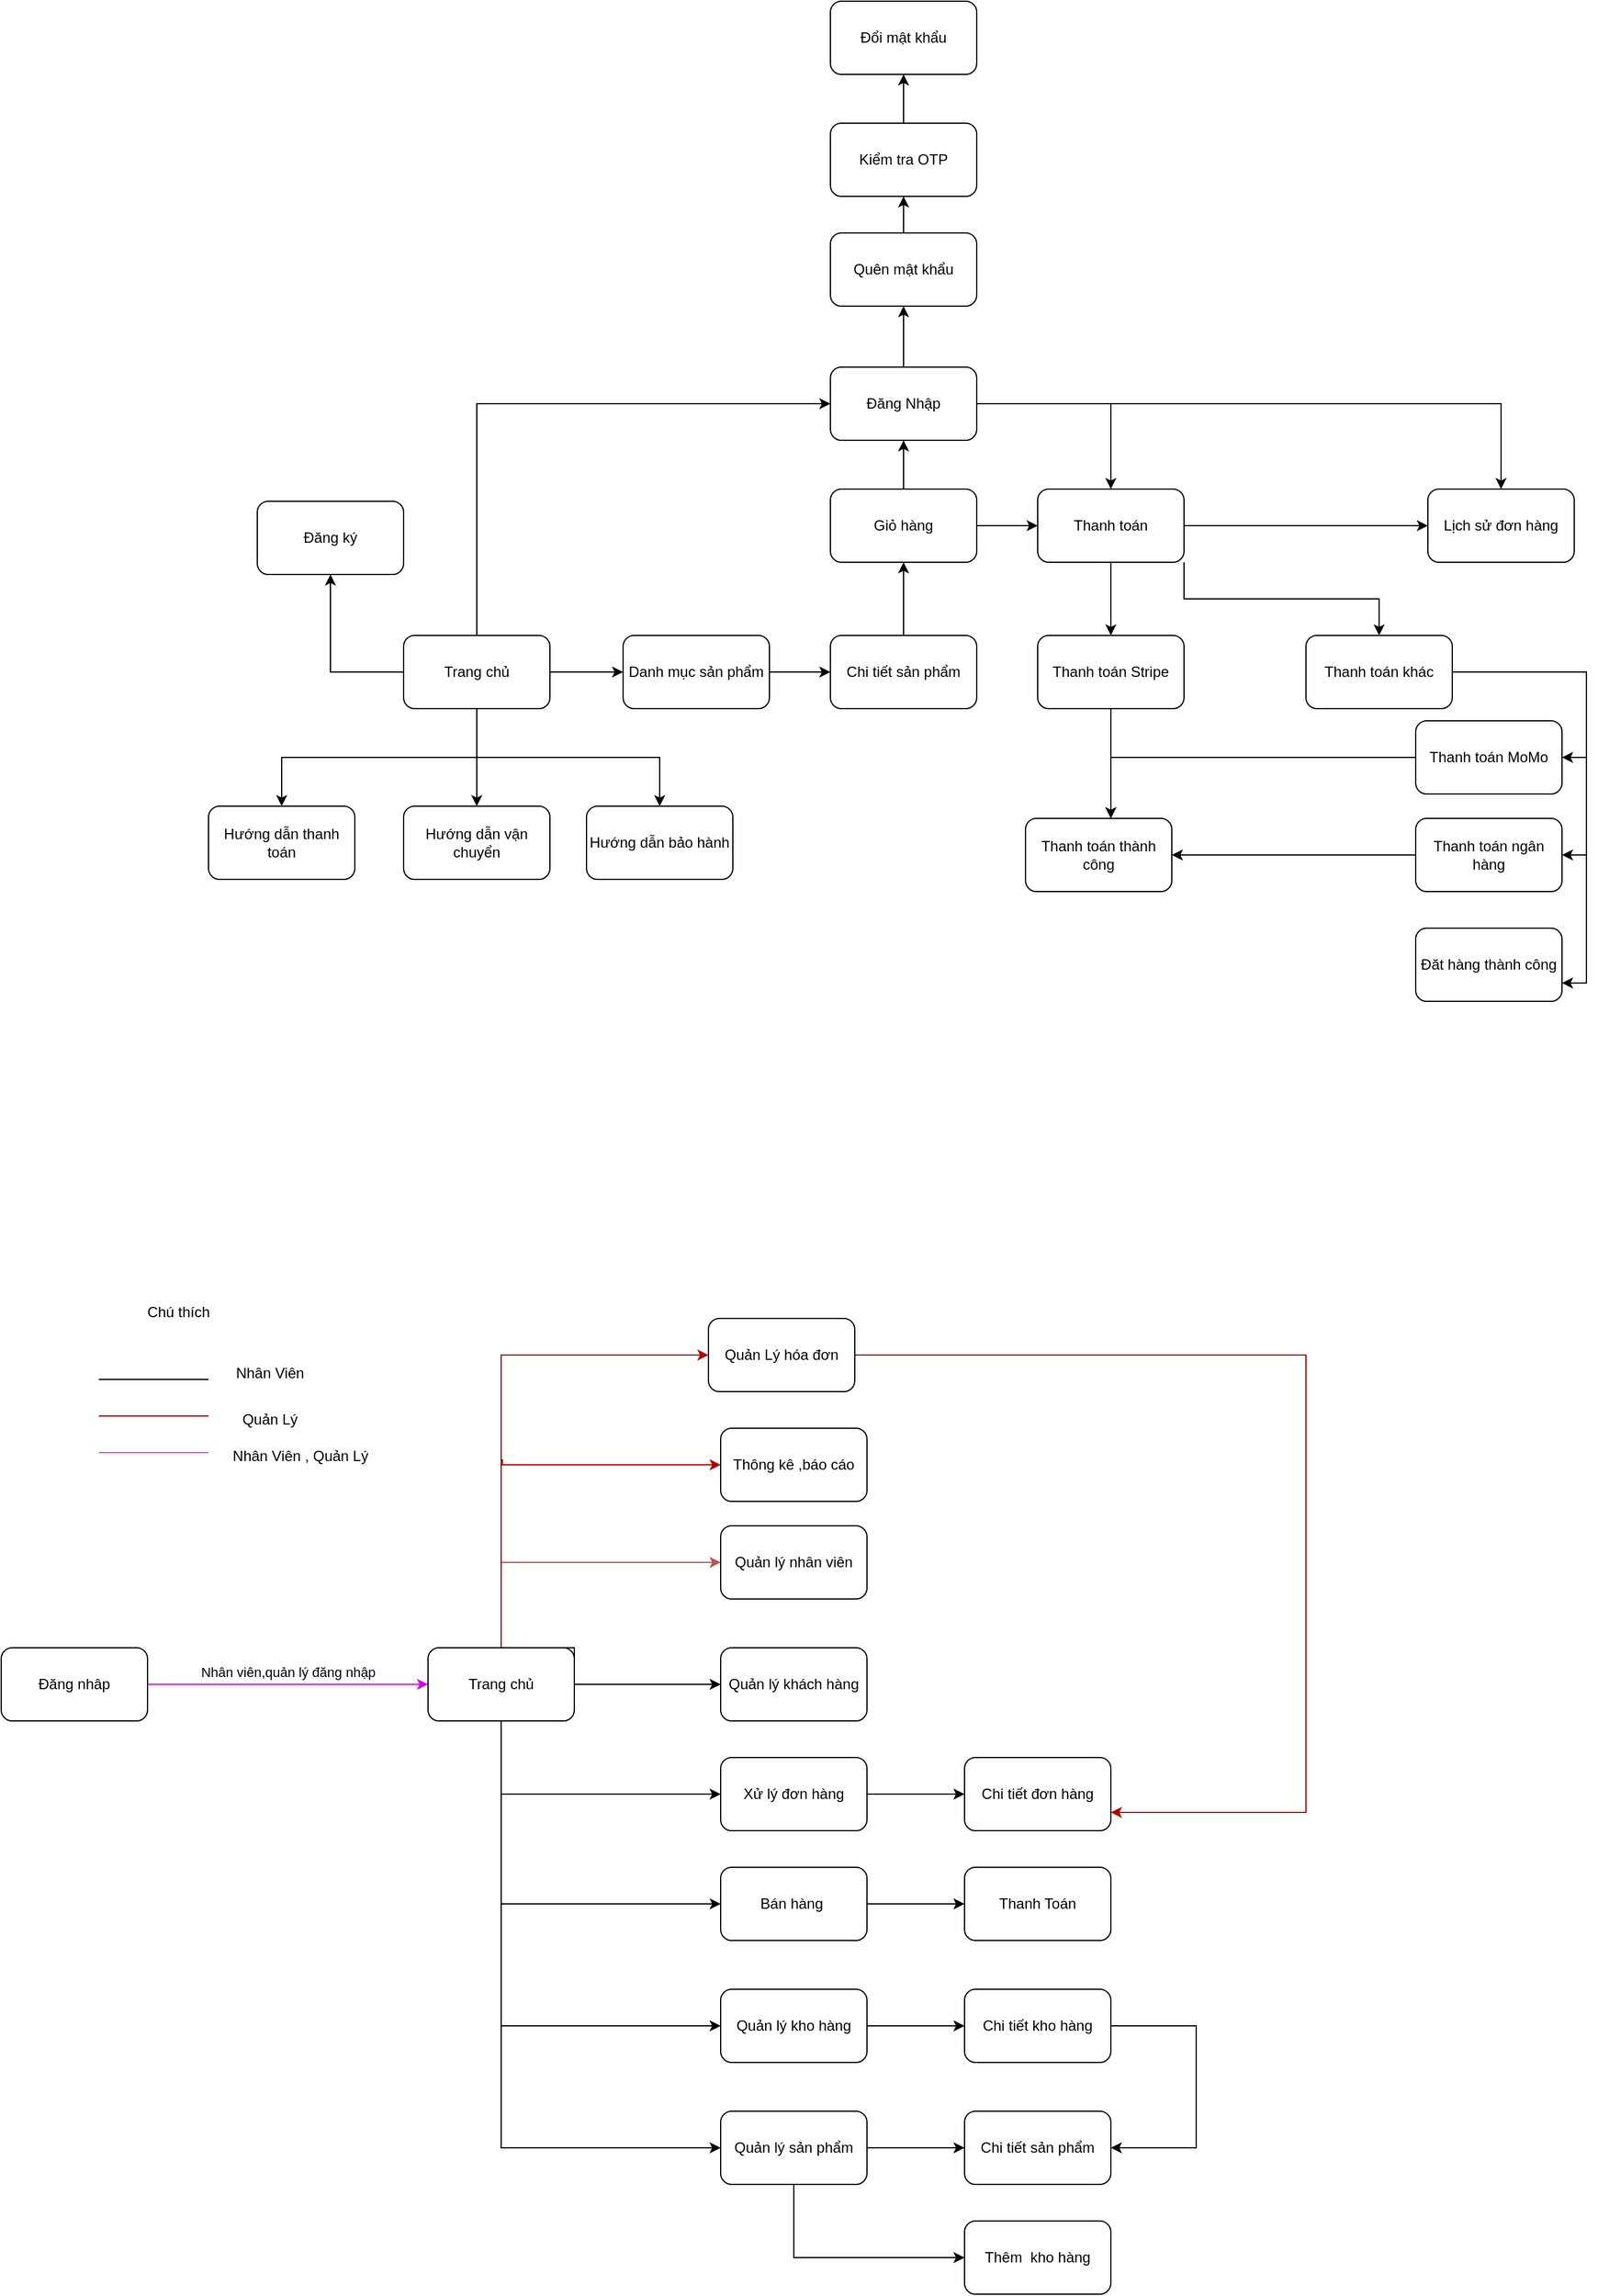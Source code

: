 <mxfile version="21.3.0" type="device">
  <diagram name="Page-1" id="HPD1vFEmY8EwKxzOpka9">
    <mxGraphModel dx="1900" dy="1641" grid="1" gridSize="10" guides="1" tooltips="1" connect="1" arrows="1" fold="1" page="1" pageScale="1" pageWidth="850" pageHeight="1100" math="0" shadow="0">
      <root>
        <mxCell id="0" />
        <mxCell id="1" parent="0" />
        <mxCell id="bk5ybcZWfWzNLZp1r1MH-16" style="edgeStyle=orthogonalEdgeStyle;rounded=0;orthogonalLoop=1;jettySize=auto;html=1;entryX=0;entryY=0.5;entryDx=0;entryDy=0;" parent="1" source="bk5ybcZWfWzNLZp1r1MH-3" target="bk5ybcZWfWzNLZp1r1MH-11" edge="1">
          <mxGeometry relative="1" as="geometry" />
        </mxCell>
        <mxCell id="bk5ybcZWfWzNLZp1r1MH-22" style="edgeStyle=orthogonalEdgeStyle;rounded=0;orthogonalLoop=1;jettySize=auto;html=1;exitX=0.5;exitY=0;exitDx=0;exitDy=0;entryX=0;entryY=0.5;entryDx=0;entryDy=0;" parent="1" source="bk5ybcZWfWzNLZp1r1MH-3" target="bk5ybcZWfWzNLZp1r1MH-4" edge="1">
          <mxGeometry relative="1" as="geometry" />
        </mxCell>
        <mxCell id="bk5ybcZWfWzNLZp1r1MH-23" style="edgeStyle=orthogonalEdgeStyle;rounded=0;orthogonalLoop=1;jettySize=auto;html=1;exitX=0;exitY=0.5;exitDx=0;exitDy=0;" parent="1" source="bk5ybcZWfWzNLZp1r1MH-3" target="bk5ybcZWfWzNLZp1r1MH-5" edge="1">
          <mxGeometry relative="1" as="geometry" />
        </mxCell>
        <mxCell id="bk5ybcZWfWzNLZp1r1MH-24" value="" style="edgeStyle=orthogonalEdgeStyle;rounded=0;orthogonalLoop=1;jettySize=auto;html=1;" parent="1" source="bk5ybcZWfWzNLZp1r1MH-3" target="bk5ybcZWfWzNLZp1r1MH-15" edge="1">
          <mxGeometry relative="1" as="geometry" />
        </mxCell>
        <mxCell id="bk5ybcZWfWzNLZp1r1MH-26" style="edgeStyle=orthogonalEdgeStyle;rounded=0;orthogonalLoop=1;jettySize=auto;html=1;exitX=0.5;exitY=1;exitDx=0;exitDy=0;" parent="1" source="bk5ybcZWfWzNLZp1r1MH-3" target="bk5ybcZWfWzNLZp1r1MH-13" edge="1">
          <mxGeometry relative="1" as="geometry" />
        </mxCell>
        <mxCell id="bk5ybcZWfWzNLZp1r1MH-27" style="edgeStyle=orthogonalEdgeStyle;rounded=0;orthogonalLoop=1;jettySize=auto;html=1;exitX=0.5;exitY=1;exitDx=0;exitDy=0;entryX=0.5;entryY=0;entryDx=0;entryDy=0;" parent="1" source="bk5ybcZWfWzNLZp1r1MH-3" target="bk5ybcZWfWzNLZp1r1MH-14" edge="1">
          <mxGeometry relative="1" as="geometry" />
        </mxCell>
        <mxCell id="bk5ybcZWfWzNLZp1r1MH-3" value="Trang chủ" style="rounded=1;whiteSpace=wrap;html=1;" parent="1" vertex="1">
          <mxGeometry x="180" y="220" width="120" height="60" as="geometry" />
        </mxCell>
        <mxCell id="bk5ybcZWfWzNLZp1r1MH-28" style="edgeStyle=orthogonalEdgeStyle;rounded=0;orthogonalLoop=1;jettySize=auto;html=1;exitX=1;exitY=0.5;exitDx=0;exitDy=0;" parent="1" source="bk5ybcZWfWzNLZp1r1MH-4" target="bk5ybcZWfWzNLZp1r1MH-8" edge="1">
          <mxGeometry relative="1" as="geometry" />
        </mxCell>
        <mxCell id="bk5ybcZWfWzNLZp1r1MH-29" style="edgeStyle=orthogonalEdgeStyle;rounded=0;orthogonalLoop=1;jettySize=auto;html=1;exitX=1;exitY=0.5;exitDx=0;exitDy=0;entryX=0.5;entryY=0;entryDx=0;entryDy=0;" parent="1" source="bk5ybcZWfWzNLZp1r1MH-4" target="bk5ybcZWfWzNLZp1r1MH-9" edge="1">
          <mxGeometry relative="1" as="geometry" />
        </mxCell>
        <mxCell id="bn6vrm5dherGhuLXTLny-33" style="edgeStyle=orthogonalEdgeStyle;rounded=0;orthogonalLoop=1;jettySize=auto;html=1;exitX=0.5;exitY=0;exitDx=0;exitDy=0;entryX=0.5;entryY=1;entryDx=0;entryDy=0;" parent="1" source="bk5ybcZWfWzNLZp1r1MH-4" target="bn6vrm5dherGhuLXTLny-30" edge="1">
          <mxGeometry relative="1" as="geometry" />
        </mxCell>
        <mxCell id="bk5ybcZWfWzNLZp1r1MH-4" value="Đăng Nhập" style="rounded=1;whiteSpace=wrap;html=1;" parent="1" vertex="1">
          <mxGeometry x="530" width="120" height="60" as="geometry" />
        </mxCell>
        <mxCell id="bk5ybcZWfWzNLZp1r1MH-5" value="Đăng ký" style="rounded=1;whiteSpace=wrap;html=1;" parent="1" vertex="1">
          <mxGeometry x="60" y="110" width="120" height="60" as="geometry" />
        </mxCell>
        <mxCell id="bk5ybcZWfWzNLZp1r1MH-18" value="" style="edgeStyle=orthogonalEdgeStyle;rounded=0;orthogonalLoop=1;jettySize=auto;html=1;" parent="1" source="bk5ybcZWfWzNLZp1r1MH-6" target="bk5ybcZWfWzNLZp1r1MH-7" edge="1">
          <mxGeometry relative="1" as="geometry" />
        </mxCell>
        <mxCell id="bk5ybcZWfWzNLZp1r1MH-6" value="Chi tiết sản phẩm" style="rounded=1;whiteSpace=wrap;html=1;" parent="1" vertex="1">
          <mxGeometry x="530" y="220" width="120" height="60" as="geometry" />
        </mxCell>
        <mxCell id="bk5ybcZWfWzNLZp1r1MH-19" value="" style="edgeStyle=orthogonalEdgeStyle;rounded=0;orthogonalLoop=1;jettySize=auto;html=1;" parent="1" source="bk5ybcZWfWzNLZp1r1MH-7" target="bk5ybcZWfWzNLZp1r1MH-8" edge="1">
          <mxGeometry relative="1" as="geometry" />
        </mxCell>
        <mxCell id="bk5ybcZWfWzNLZp1r1MH-21" value="" style="edgeStyle=orthogonalEdgeStyle;rounded=0;orthogonalLoop=1;jettySize=auto;html=1;" parent="1" source="bk5ybcZWfWzNLZp1r1MH-7" target="bk5ybcZWfWzNLZp1r1MH-4" edge="1">
          <mxGeometry relative="1" as="geometry" />
        </mxCell>
        <mxCell id="bk5ybcZWfWzNLZp1r1MH-7" value="Giỏ hàng" style="rounded=1;whiteSpace=wrap;html=1;" parent="1" vertex="1">
          <mxGeometry x="530" y="100" width="120" height="60" as="geometry" />
        </mxCell>
        <mxCell id="bk5ybcZWfWzNLZp1r1MH-20" value="" style="edgeStyle=orthogonalEdgeStyle;rounded=0;orthogonalLoop=1;jettySize=auto;html=1;" parent="1" source="bk5ybcZWfWzNLZp1r1MH-8" target="bk5ybcZWfWzNLZp1r1MH-9" edge="1">
          <mxGeometry relative="1" as="geometry" />
        </mxCell>
        <mxCell id="bn6vrm5dherGhuLXTLny-4" style="edgeStyle=orthogonalEdgeStyle;rounded=0;orthogonalLoop=1;jettySize=auto;html=1;exitX=0.5;exitY=1;exitDx=0;exitDy=0;" parent="1" source="bk5ybcZWfWzNLZp1r1MH-8" target="bn6vrm5dherGhuLXTLny-2" edge="1">
          <mxGeometry relative="1" as="geometry" />
        </mxCell>
        <mxCell id="bn6vrm5dherGhuLXTLny-14" style="edgeStyle=orthogonalEdgeStyle;rounded=0;orthogonalLoop=1;jettySize=auto;html=1;exitX=1;exitY=1;exitDx=0;exitDy=0;entryX=0.5;entryY=0;entryDx=0;entryDy=0;" parent="1" source="bk5ybcZWfWzNLZp1r1MH-8" target="bn6vrm5dherGhuLXTLny-5" edge="1">
          <mxGeometry relative="1" as="geometry" />
        </mxCell>
        <mxCell id="bk5ybcZWfWzNLZp1r1MH-8" value="Thanh toán" style="rounded=1;whiteSpace=wrap;html=1;" parent="1" vertex="1">
          <mxGeometry x="700" y="100" width="120" height="60" as="geometry" />
        </mxCell>
        <mxCell id="bk5ybcZWfWzNLZp1r1MH-9" value="Lịch sử đơn hàng" style="rounded=1;whiteSpace=wrap;html=1;" parent="1" vertex="1">
          <mxGeometry x="1020" y="100" width="120" height="60" as="geometry" />
        </mxCell>
        <mxCell id="bk5ybcZWfWzNLZp1r1MH-17" value="" style="edgeStyle=orthogonalEdgeStyle;rounded=0;orthogonalLoop=1;jettySize=auto;html=1;" parent="1" source="bk5ybcZWfWzNLZp1r1MH-11" target="bk5ybcZWfWzNLZp1r1MH-6" edge="1">
          <mxGeometry relative="1" as="geometry" />
        </mxCell>
        <mxCell id="bk5ybcZWfWzNLZp1r1MH-11" value="Danh mục sản phẩm" style="rounded=1;whiteSpace=wrap;html=1;" parent="1" vertex="1">
          <mxGeometry x="360" y="220" width="120" height="60" as="geometry" />
        </mxCell>
        <mxCell id="bk5ybcZWfWzNLZp1r1MH-13" value="Hướng dẫn thanh toán" style="rounded=1;whiteSpace=wrap;html=1;" parent="1" vertex="1">
          <mxGeometry x="20" y="360" width="120" height="60" as="geometry" />
        </mxCell>
        <mxCell id="bk5ybcZWfWzNLZp1r1MH-14" value="Hướng dẫn bảo hành" style="rounded=1;whiteSpace=wrap;html=1;" parent="1" vertex="1">
          <mxGeometry x="330" y="360" width="120" height="60" as="geometry" />
        </mxCell>
        <mxCell id="bk5ybcZWfWzNLZp1r1MH-15" value="Hướng dẫn vận chuyển" style="rounded=1;whiteSpace=wrap;html=1;" parent="1" vertex="1">
          <mxGeometry x="180" y="360" width="120" height="60" as="geometry" />
        </mxCell>
        <mxCell id="bk5ybcZWfWzNLZp1r1MH-41" value="Nhân viên,quản lý đăng nhập" style="edgeStyle=orthogonalEdgeStyle;rounded=0;orthogonalLoop=1;jettySize=auto;html=1;fillColor=#e3c800;strokeColor=#d70ae6;" parent="1" source="bk5ybcZWfWzNLZp1r1MH-30" target="bk5ybcZWfWzNLZp1r1MH-31" edge="1">
          <mxGeometry y="10" relative="1" as="geometry">
            <mxPoint as="offset" />
          </mxGeometry>
        </mxCell>
        <mxCell id="bk5ybcZWfWzNLZp1r1MH-30" value="Đăng nhâp" style="rounded=1;whiteSpace=wrap;html=1;" parent="1" vertex="1">
          <mxGeometry x="-150" y="1050" width="120" height="60" as="geometry" />
        </mxCell>
        <mxCell id="bk5ybcZWfWzNLZp1r1MH-42" style="edgeStyle=orthogonalEdgeStyle;rounded=0;orthogonalLoop=1;jettySize=auto;html=1;exitX=0.5;exitY=0;exitDx=0;exitDy=0;entryX=0;entryY=0.5;entryDx=0;entryDy=0;fillColor=#f8cecc;strokeColor=#b85450;" parent="1" source="bk5ybcZWfWzNLZp1r1MH-31" target="bk5ybcZWfWzNLZp1r1MH-33" edge="1">
          <mxGeometry relative="1" as="geometry" />
        </mxCell>
        <mxCell id="bk5ybcZWfWzNLZp1r1MH-43" style="edgeStyle=orthogonalEdgeStyle;rounded=0;orthogonalLoop=1;jettySize=auto;html=1;exitX=1;exitY=0.5;exitDx=0;exitDy=0;entryX=0;entryY=0.5;entryDx=0;entryDy=0;" parent="1" source="bk5ybcZWfWzNLZp1r1MH-31" target="bk5ybcZWfWzNLZp1r1MH-34" edge="1">
          <mxGeometry relative="1" as="geometry">
            <Array as="points">
              <mxPoint x="320" y="1050" />
              <mxPoint x="260" y="1050" />
              <mxPoint x="260" y="1460" />
            </Array>
          </mxGeometry>
        </mxCell>
        <mxCell id="bk5ybcZWfWzNLZp1r1MH-44" style="edgeStyle=orthogonalEdgeStyle;rounded=0;orthogonalLoop=1;jettySize=auto;html=1;exitX=0.5;exitY=1;exitDx=0;exitDy=0;entryX=0;entryY=0.5;entryDx=0;entryDy=0;" parent="1" source="bk5ybcZWfWzNLZp1r1MH-31" target="bk5ybcZWfWzNLZp1r1MH-35" edge="1">
          <mxGeometry relative="1" as="geometry">
            <Array as="points">
              <mxPoint x="260" y="1080" />
            </Array>
          </mxGeometry>
        </mxCell>
        <mxCell id="bk5ybcZWfWzNLZp1r1MH-45" style="edgeStyle=orthogonalEdgeStyle;rounded=0;orthogonalLoop=1;jettySize=auto;html=1;exitX=0.5;exitY=1;exitDx=0;exitDy=0;entryX=0;entryY=0.5;entryDx=0;entryDy=0;" parent="1" source="bk5ybcZWfWzNLZp1r1MH-31" target="bk5ybcZWfWzNLZp1r1MH-36" edge="1">
          <mxGeometry relative="1" as="geometry" />
        </mxCell>
        <mxCell id="bk5ybcZWfWzNLZp1r1MH-46" style="edgeStyle=orthogonalEdgeStyle;rounded=0;orthogonalLoop=1;jettySize=auto;html=1;exitX=0.5;exitY=1;exitDx=0;exitDy=0;entryX=0;entryY=0.5;entryDx=0;entryDy=0;" parent="1" source="bk5ybcZWfWzNLZp1r1MH-31" target="bk5ybcZWfWzNLZp1r1MH-37" edge="1">
          <mxGeometry relative="1" as="geometry" />
        </mxCell>
        <mxCell id="bk5ybcZWfWzNLZp1r1MH-47" style="edgeStyle=orthogonalEdgeStyle;rounded=0;orthogonalLoop=1;jettySize=auto;html=1;exitX=0.5;exitY=0;exitDx=0;exitDy=0;entryX=0;entryY=0.5;entryDx=0;entryDy=0;fillColor=#e51400;strokeColor=#B20000;" parent="1" source="bk5ybcZWfWzNLZp1r1MH-31" target="bk5ybcZWfWzNLZp1r1MH-38" edge="1">
          <mxGeometry relative="1" as="geometry">
            <mxPoint x="260" y="770" as="targetPoint" />
            <Array as="points">
              <mxPoint x="260" y="896" />
              <mxPoint x="261" y="740" />
            </Array>
          </mxGeometry>
        </mxCell>
        <mxCell id="bk5ybcZWfWzNLZp1r1MH-48" style="edgeStyle=orthogonalEdgeStyle;rounded=0;orthogonalLoop=1;jettySize=auto;html=1;exitX=0.5;exitY=1;exitDx=0;exitDy=0;entryX=0;entryY=0.5;entryDx=0;entryDy=0;" parent="1" source="bk5ybcZWfWzNLZp1r1MH-31" target="bk5ybcZWfWzNLZp1r1MH-39" edge="1">
          <mxGeometry relative="1" as="geometry">
            <Array as="points">
              <mxPoint x="260" y="1360" />
            </Array>
          </mxGeometry>
        </mxCell>
        <mxCell id="sk3kzhsLk8KfLCe_7Abi-9" style="edgeStyle=orthogonalEdgeStyle;rounded=0;orthogonalLoop=1;jettySize=auto;html=1;exitX=0.5;exitY=0;exitDx=0;exitDy=0;entryX=0;entryY=0.5;entryDx=0;entryDy=0;fillColor=#e51400;strokeColor=#B20000;" parent="1" source="bk5ybcZWfWzNLZp1r1MH-31" target="sk3kzhsLk8KfLCe_7Abi-6" edge="1">
          <mxGeometry relative="1" as="geometry" />
        </mxCell>
        <mxCell id="bk5ybcZWfWzNLZp1r1MH-31" value="Trang chủ" style="rounded=1;whiteSpace=wrap;html=1;" parent="1" vertex="1">
          <mxGeometry x="200" y="1050" width="120" height="60" as="geometry" />
        </mxCell>
        <mxCell id="bk5ybcZWfWzNLZp1r1MH-33" value="Quản lý nhân viên" style="rounded=1;whiteSpace=wrap;html=1;" parent="1" vertex="1">
          <mxGeometry x="440" y="950" width="120" height="60" as="geometry" />
        </mxCell>
        <mxCell id="bn6vrm5dherGhuLXTLny-24" style="edgeStyle=orthogonalEdgeStyle;rounded=0;orthogonalLoop=1;jettySize=auto;html=1;exitX=1;exitY=0.5;exitDx=0;exitDy=0;entryX=0;entryY=0.5;entryDx=0;entryDy=0;" parent="1" source="bk5ybcZWfWzNLZp1r1MH-34" target="bn6vrm5dherGhuLXTLny-20" edge="1">
          <mxGeometry relative="1" as="geometry" />
        </mxCell>
        <mxCell id="sk3kzhsLk8KfLCe_7Abi-11" style="edgeStyle=orthogonalEdgeStyle;rounded=0;orthogonalLoop=1;jettySize=auto;html=1;exitX=0.5;exitY=1;exitDx=0;exitDy=0;entryX=0;entryY=0.5;entryDx=0;entryDy=0;" parent="1" source="bk5ybcZWfWzNLZp1r1MH-34" target="sk3kzhsLk8KfLCe_7Abi-1" edge="1">
          <mxGeometry relative="1" as="geometry" />
        </mxCell>
        <mxCell id="bk5ybcZWfWzNLZp1r1MH-34" value="Quản lý sản phẩm" style="rounded=1;whiteSpace=wrap;html=1;" parent="1" vertex="1">
          <mxGeometry x="440" y="1430" width="120" height="60" as="geometry" />
        </mxCell>
        <mxCell id="bk5ybcZWfWzNLZp1r1MH-35" value="Quản lý khách hàng" style="rounded=1;whiteSpace=wrap;html=1;" parent="1" vertex="1">
          <mxGeometry x="440" y="1050" width="120" height="60" as="geometry" />
        </mxCell>
        <mxCell id="bn6vrm5dherGhuLXTLny-26" style="edgeStyle=orthogonalEdgeStyle;rounded=0;orthogonalLoop=1;jettySize=auto;html=1;exitX=1;exitY=0.5;exitDx=0;exitDy=0;entryX=0;entryY=0.5;entryDx=0;entryDy=0;" parent="1" source="bk5ybcZWfWzNLZp1r1MH-36" target="bn6vrm5dherGhuLXTLny-22" edge="1">
          <mxGeometry relative="1" as="geometry" />
        </mxCell>
        <mxCell id="bk5ybcZWfWzNLZp1r1MH-36" value="Xử lý đơn hàng" style="rounded=1;whiteSpace=wrap;html=1;" parent="1" vertex="1">
          <mxGeometry x="440" y="1140" width="120" height="60" as="geometry" />
        </mxCell>
        <mxCell id="sk3kzhsLk8KfLCe_7Abi-5" style="edgeStyle=orthogonalEdgeStyle;rounded=0;orthogonalLoop=1;jettySize=auto;html=1;exitX=1;exitY=0.5;exitDx=0;exitDy=0;entryX=0;entryY=0.5;entryDx=0;entryDy=0;" parent="1" source="bk5ybcZWfWzNLZp1r1MH-37" target="sk3kzhsLk8KfLCe_7Abi-4" edge="1">
          <mxGeometry relative="1" as="geometry" />
        </mxCell>
        <mxCell id="bk5ybcZWfWzNLZp1r1MH-37" value="Bán hàng&amp;nbsp;" style="rounded=1;whiteSpace=wrap;html=1;" parent="1" vertex="1">
          <mxGeometry x="440" y="1230" width="120" height="60" as="geometry" />
        </mxCell>
        <mxCell id="bk5ybcZWfWzNLZp1r1MH-38" value="Thông kê ,báo cáo" style="rounded=1;whiteSpace=wrap;html=1;" parent="1" vertex="1">
          <mxGeometry x="440" y="870" width="120" height="60" as="geometry" />
        </mxCell>
        <mxCell id="bn6vrm5dherGhuLXTLny-27" style="edgeStyle=orthogonalEdgeStyle;rounded=0;orthogonalLoop=1;jettySize=auto;html=1;exitX=1;exitY=0.5;exitDx=0;exitDy=0;entryX=0;entryY=0.5;entryDx=0;entryDy=0;" parent="1" source="bk5ybcZWfWzNLZp1r1MH-39" target="bn6vrm5dherGhuLXTLny-23" edge="1">
          <mxGeometry relative="1" as="geometry" />
        </mxCell>
        <mxCell id="bk5ybcZWfWzNLZp1r1MH-39" value="Quản lý kho hàng" style="rounded=1;whiteSpace=wrap;html=1;" parent="1" vertex="1">
          <mxGeometry x="440" y="1330" width="120" height="60" as="geometry" />
        </mxCell>
        <mxCell id="bn6vrm5dherGhuLXTLny-10" style="edgeStyle=orthogonalEdgeStyle;rounded=0;orthogonalLoop=1;jettySize=auto;html=1;exitX=0.5;exitY=1;exitDx=0;exitDy=0;" parent="1" source="bn6vrm5dherGhuLXTLny-2" target="bn6vrm5dherGhuLXTLny-6" edge="1">
          <mxGeometry relative="1" as="geometry">
            <Array as="points">
              <mxPoint x="760" y="370" />
              <mxPoint x="760" y="370" />
            </Array>
          </mxGeometry>
        </mxCell>
        <mxCell id="bn6vrm5dherGhuLXTLny-2" value="Thanh toán Stripe" style="rounded=1;whiteSpace=wrap;html=1;" parent="1" vertex="1">
          <mxGeometry x="700" y="220" width="120" height="60" as="geometry" />
        </mxCell>
        <mxCell id="bn6vrm5dherGhuLXTLny-16" style="edgeStyle=orthogonalEdgeStyle;rounded=0;orthogonalLoop=1;jettySize=auto;html=1;exitX=1;exitY=0.5;exitDx=0;exitDy=0;entryX=1;entryY=0.5;entryDx=0;entryDy=0;" parent="1" source="bn6vrm5dherGhuLXTLny-5" target="bn6vrm5dherGhuLXTLny-7" edge="1">
          <mxGeometry relative="1" as="geometry" />
        </mxCell>
        <mxCell id="w5vjmf57E02bDevBpPmU-5" style="edgeStyle=orthogonalEdgeStyle;rounded=0;orthogonalLoop=1;jettySize=auto;html=1;exitX=1;exitY=0.5;exitDx=0;exitDy=0;entryX=1;entryY=0.75;entryDx=0;entryDy=0;" parent="1" source="bn6vrm5dherGhuLXTLny-5" target="w5vjmf57E02bDevBpPmU-4" edge="1">
          <mxGeometry relative="1" as="geometry" />
        </mxCell>
        <mxCell id="w5vjmf57E02bDevBpPmU-6" style="edgeStyle=orthogonalEdgeStyle;rounded=0;orthogonalLoop=1;jettySize=auto;html=1;exitX=1;exitY=0.5;exitDx=0;exitDy=0;entryX=1;entryY=0.5;entryDx=0;entryDy=0;" parent="1" source="bn6vrm5dherGhuLXTLny-5" target="bn6vrm5dherGhuLXTLny-8" edge="1">
          <mxGeometry relative="1" as="geometry" />
        </mxCell>
        <mxCell id="bn6vrm5dherGhuLXTLny-5" value="Thanh toán khác" style="rounded=1;whiteSpace=wrap;html=1;" parent="1" vertex="1">
          <mxGeometry x="920" y="220" width="120" height="60" as="geometry" />
        </mxCell>
        <mxCell id="bn6vrm5dherGhuLXTLny-6" value="Thanh toán thành công" style="rounded=1;whiteSpace=wrap;html=1;" parent="1" vertex="1">
          <mxGeometry x="690" y="370" width="120" height="60" as="geometry" />
        </mxCell>
        <mxCell id="bn6vrm5dherGhuLXTLny-19" style="edgeStyle=orthogonalEdgeStyle;rounded=0;orthogonalLoop=1;jettySize=auto;html=1;exitX=0;exitY=0.5;exitDx=0;exitDy=0;entryX=1;entryY=0.5;entryDx=0;entryDy=0;" parent="1" source="bn6vrm5dherGhuLXTLny-7" target="bn6vrm5dherGhuLXTLny-6" edge="1">
          <mxGeometry relative="1" as="geometry" />
        </mxCell>
        <mxCell id="bn6vrm5dherGhuLXTLny-7" value="Thanh toán ngân hàng" style="rounded=1;whiteSpace=wrap;html=1;" parent="1" vertex="1">
          <mxGeometry x="1010" y="370" width="120" height="60" as="geometry" />
        </mxCell>
        <mxCell id="bn6vrm5dherGhuLXTLny-18" style="edgeStyle=orthogonalEdgeStyle;rounded=0;orthogonalLoop=1;jettySize=auto;html=1;" parent="1" source="bn6vrm5dherGhuLXTLny-8" target="bn6vrm5dherGhuLXTLny-6" edge="1">
          <mxGeometry relative="1" as="geometry">
            <Array as="points">
              <mxPoint x="760" y="320" />
            </Array>
          </mxGeometry>
        </mxCell>
        <mxCell id="bn6vrm5dherGhuLXTLny-8" value="Thanh toán MoMo" style="rounded=1;whiteSpace=wrap;html=1;" parent="1" vertex="1">
          <mxGeometry x="1010" y="290" width="120" height="60" as="geometry" />
        </mxCell>
        <mxCell id="bn6vrm5dherGhuLXTLny-20" value="Chi tiết sản phẩm" style="rounded=1;whiteSpace=wrap;html=1;" parent="1" vertex="1">
          <mxGeometry x="640" y="1430" width="120" height="60" as="geometry" />
        </mxCell>
        <mxCell id="bn6vrm5dherGhuLXTLny-22" value="Chi tiết đơn hàng" style="rounded=1;whiteSpace=wrap;html=1;" parent="1" vertex="1">
          <mxGeometry x="640" y="1140" width="120" height="60" as="geometry" />
        </mxCell>
        <mxCell id="bn6vrm5dherGhuLXTLny-28" style="edgeStyle=orthogonalEdgeStyle;rounded=0;orthogonalLoop=1;jettySize=auto;html=1;exitX=1;exitY=0.5;exitDx=0;exitDy=0;entryX=1;entryY=0.5;entryDx=0;entryDy=0;" parent="1" source="bn6vrm5dherGhuLXTLny-23" target="bn6vrm5dherGhuLXTLny-20" edge="1">
          <mxGeometry relative="1" as="geometry">
            <Array as="points">
              <mxPoint x="830" y="1360" />
              <mxPoint x="830" y="1460" />
            </Array>
          </mxGeometry>
        </mxCell>
        <mxCell id="bn6vrm5dherGhuLXTLny-23" value="Chi tiết kho hàng" style="rounded=1;whiteSpace=wrap;html=1;" parent="1" vertex="1">
          <mxGeometry x="640" y="1330" width="120" height="60" as="geometry" />
        </mxCell>
        <mxCell id="bn6vrm5dherGhuLXTLny-34" style="edgeStyle=orthogonalEdgeStyle;rounded=0;orthogonalLoop=1;jettySize=auto;html=1;exitX=0.5;exitY=0;exitDx=0;exitDy=0;entryX=0.5;entryY=1;entryDx=0;entryDy=0;" parent="1" source="bn6vrm5dherGhuLXTLny-30" target="bn6vrm5dherGhuLXTLny-31" edge="1">
          <mxGeometry relative="1" as="geometry" />
        </mxCell>
        <mxCell id="bn6vrm5dherGhuLXTLny-30" value="Quên mật khẩu" style="rounded=1;whiteSpace=wrap;html=1;" parent="1" vertex="1">
          <mxGeometry x="530" y="-110" width="120" height="60" as="geometry" />
        </mxCell>
        <mxCell id="bn6vrm5dherGhuLXTLny-35" style="edgeStyle=orthogonalEdgeStyle;rounded=0;orthogonalLoop=1;jettySize=auto;html=1;exitX=0.5;exitY=0;exitDx=0;exitDy=0;entryX=0.5;entryY=1;entryDx=0;entryDy=0;" parent="1" source="bn6vrm5dherGhuLXTLny-31" target="bn6vrm5dherGhuLXTLny-32" edge="1">
          <mxGeometry relative="1" as="geometry" />
        </mxCell>
        <mxCell id="bn6vrm5dherGhuLXTLny-31" value="Kiểm tra OTP" style="rounded=1;whiteSpace=wrap;html=1;" parent="1" vertex="1">
          <mxGeometry x="530" y="-200" width="120" height="60" as="geometry" />
        </mxCell>
        <mxCell id="bn6vrm5dherGhuLXTLny-32" value="Đổi mật khẩu" style="rounded=1;whiteSpace=wrap;html=1;" parent="1" vertex="1">
          <mxGeometry x="530" y="-300" width="120" height="60" as="geometry" />
        </mxCell>
        <mxCell id="w5vjmf57E02bDevBpPmU-4" value="Đăt hàng thành công" style="rounded=1;whiteSpace=wrap;html=1;" parent="1" vertex="1">
          <mxGeometry x="1010" y="460" width="120" height="60" as="geometry" />
        </mxCell>
        <mxCell id="sk3kzhsLk8KfLCe_7Abi-1" value="Thêm&amp;nbsp; kho hàng" style="rounded=1;whiteSpace=wrap;html=1;" parent="1" vertex="1">
          <mxGeometry x="640" y="1520" width="120" height="60" as="geometry" />
        </mxCell>
        <mxCell id="sk3kzhsLk8KfLCe_7Abi-4" value="Thanh Toán" style="rounded=1;whiteSpace=wrap;html=1;" parent="1" vertex="1">
          <mxGeometry x="640" y="1230" width="120" height="60" as="geometry" />
        </mxCell>
        <mxCell id="sk3kzhsLk8KfLCe_7Abi-10" style="edgeStyle=orthogonalEdgeStyle;rounded=0;orthogonalLoop=1;jettySize=auto;html=1;exitX=1;exitY=0.5;exitDx=0;exitDy=0;entryX=1;entryY=0.75;entryDx=0;entryDy=0;fillColor=#e51400;strokeColor=#B20000;" parent="1" source="sk3kzhsLk8KfLCe_7Abi-6" target="bn6vrm5dherGhuLXTLny-22" edge="1">
          <mxGeometry relative="1" as="geometry">
            <Array as="points">
              <mxPoint x="920" y="810" />
              <mxPoint x="920" y="1185" />
            </Array>
          </mxGeometry>
        </mxCell>
        <mxCell id="sk3kzhsLk8KfLCe_7Abi-6" value="Quản Lý hóa đơn" style="rounded=1;whiteSpace=wrap;html=1;" parent="1" vertex="1">
          <mxGeometry x="430" y="780" width="120" height="60" as="geometry" />
        </mxCell>
        <mxCell id="sk3kzhsLk8KfLCe_7Abi-14" value="Nhân Viên" style="text;html=1;align=center;verticalAlign=middle;resizable=0;points=[];autosize=1;strokeColor=none;fillColor=none;" parent="1" vertex="1">
          <mxGeometry x="30" y="810" width="80" height="30" as="geometry" />
        </mxCell>
        <mxCell id="sk3kzhsLk8KfLCe_7Abi-15" value="" style="endArrow=none;html=1;rounded=0;fillColor=#e51400;strokeColor=#050000;" parent="1" edge="1">
          <mxGeometry width="50" height="50" relative="1" as="geometry">
            <mxPoint x="-70" y="830" as="sourcePoint" />
            <mxPoint x="20" y="830" as="targetPoint" />
            <Array as="points">
              <mxPoint x="-70" y="830" />
            </Array>
          </mxGeometry>
        </mxCell>
        <mxCell id="sk3kzhsLk8KfLCe_7Abi-16" value="" style="endArrow=none;html=1;rounded=0;fillColor=#e51400;strokeColor=#B20000;" parent="1" edge="1">
          <mxGeometry width="50" height="50" relative="1" as="geometry">
            <mxPoint x="-70" y="860" as="sourcePoint" />
            <mxPoint x="20" y="860" as="targetPoint" />
            <Array as="points">
              <mxPoint x="-70" y="860" />
              <mxPoint x="-40" y="860" />
            </Array>
          </mxGeometry>
        </mxCell>
        <mxCell id="sk3kzhsLk8KfLCe_7Abi-17" value="Quản Lý" style="text;html=1;align=center;verticalAlign=middle;resizable=0;points=[];autosize=1;strokeColor=none;fillColor=none;" parent="1" vertex="1">
          <mxGeometry x="35" y="848" width="70" height="30" as="geometry" />
        </mxCell>
        <mxCell id="sk3kzhsLk8KfLCe_7Abi-18" value="" style="endArrow=none;html=1;rounded=0;strokeColor=#FF33FF;" parent="1" edge="1">
          <mxGeometry width="50" height="50" relative="1" as="geometry">
            <mxPoint x="-70" y="890" as="sourcePoint" />
            <mxPoint x="20" y="890" as="targetPoint" />
            <Array as="points">
              <mxPoint x="-70" y="890" />
              <mxPoint x="-40" y="890" />
            </Array>
          </mxGeometry>
        </mxCell>
        <mxCell id="sk3kzhsLk8KfLCe_7Abi-19" value="Nhân Viên , Quản Lý" style="text;html=1;align=center;verticalAlign=middle;resizable=0;points=[];autosize=1;strokeColor=none;fillColor=none;" parent="1" vertex="1">
          <mxGeometry x="30" y="878" width="130" height="30" as="geometry" />
        </mxCell>
        <mxCell id="ir-MCSSXejYw-hocIZUp-1" value="Chú thích" style="text;html=1;align=center;verticalAlign=middle;resizable=0;points=[];autosize=1;strokeColor=none;fillColor=none;" vertex="1" parent="1">
          <mxGeometry x="-40" y="760" width="70" height="30" as="geometry" />
        </mxCell>
      </root>
    </mxGraphModel>
  </diagram>
</mxfile>
